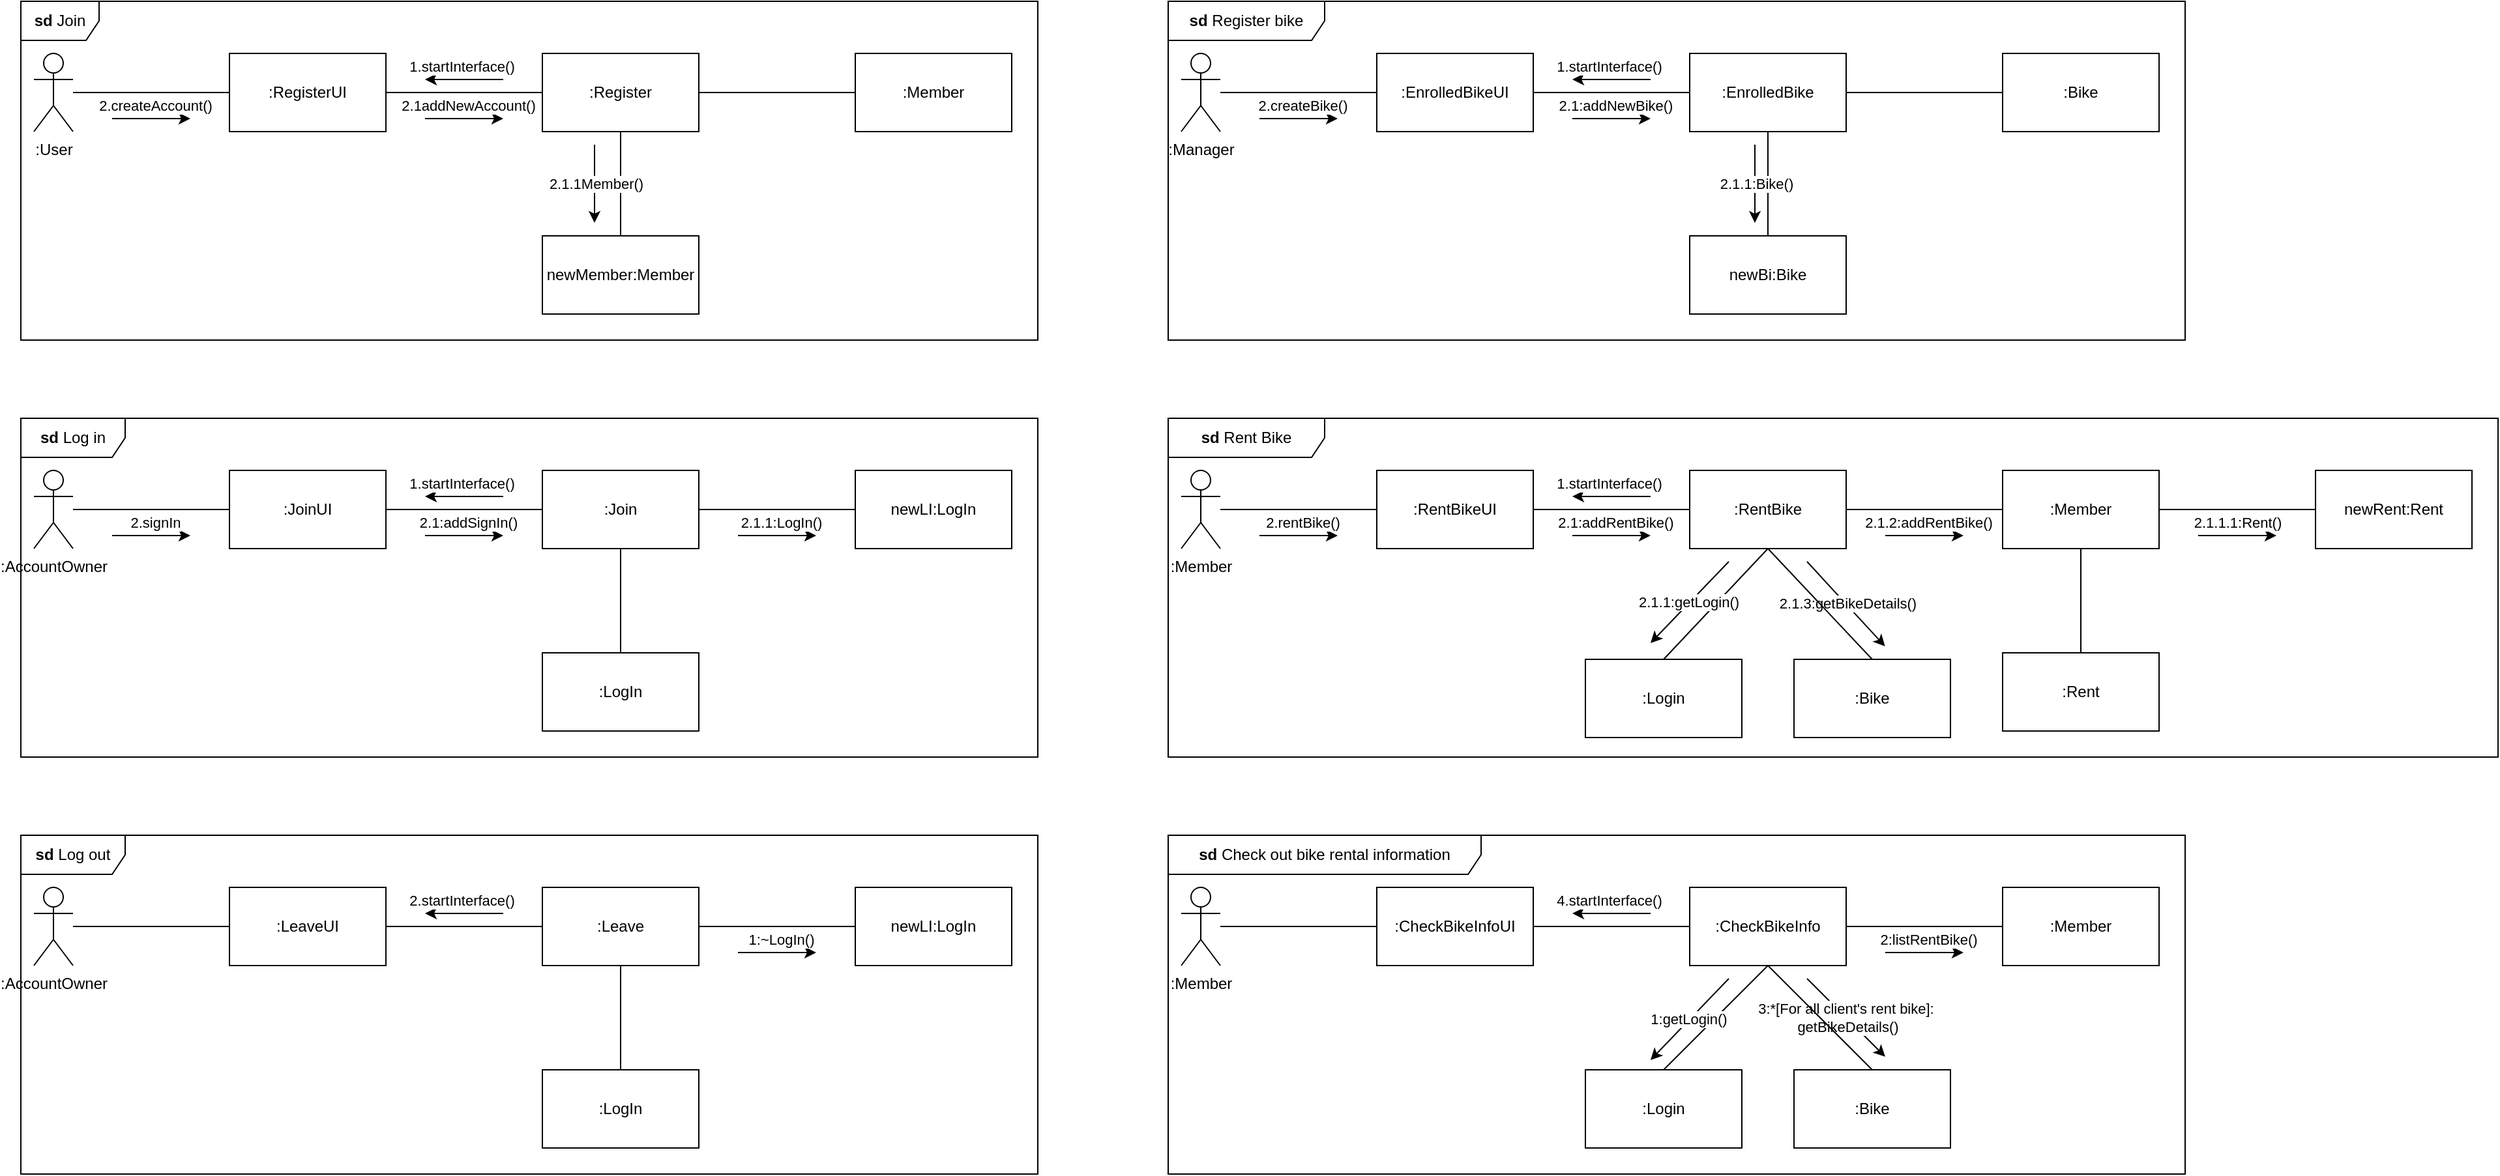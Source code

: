 <mxfile version="27.0.6">
  <diagram name="페이지-1" id="TfwBfcJx_TXcbL4AHAHk">
    <mxGraphModel dx="2316" dy="753" grid="1" gridSize="10" guides="1" tooltips="1" connect="1" arrows="1" fold="1" page="1" pageScale="1" pageWidth="827" pageHeight="1169" math="0" shadow="0">
      <root>
        <mxCell id="0" />
        <mxCell id="1" parent="0" />
        <mxCell id="0ZEHqHd7t8iUZ4EHQ0J9-8" value="" style="edgeStyle=orthogonalEdgeStyle;rounded=0;orthogonalLoop=1;jettySize=auto;html=1;endArrow=none;startFill=0;" parent="1" source="0ZEHqHd7t8iUZ4EHQ0J9-1" target="0ZEHqHd7t8iUZ4EHQ0J9-2" edge="1">
          <mxGeometry relative="1" as="geometry" />
        </mxCell>
        <mxCell id="0ZEHqHd7t8iUZ4EHQ0J9-1" value=":Register&lt;span style=&quot;background-color: transparent; color: light-dark(rgb(0, 0, 0), rgb(255, 255, 255));&quot;&gt;UI&lt;/span&gt;" style="rounded=0;whiteSpace=wrap;html=1;" parent="1" vertex="1">
          <mxGeometry x="-600" y="120" width="120" height="60" as="geometry" />
        </mxCell>
        <mxCell id="0ZEHqHd7t8iUZ4EHQ0J9-11" value="" style="edgeStyle=orthogonalEdgeStyle;rounded=0;orthogonalLoop=1;jettySize=auto;html=1;endArrow=none;startFill=0;" parent="1" source="0ZEHqHd7t8iUZ4EHQ0J9-2" target="0ZEHqHd7t8iUZ4EHQ0J9-10" edge="1">
          <mxGeometry relative="1" as="geometry" />
        </mxCell>
        <mxCell id="0ZEHqHd7t8iUZ4EHQ0J9-13" value="" style="edgeStyle=orthogonalEdgeStyle;rounded=0;orthogonalLoop=1;jettySize=auto;html=1;endArrow=none;startFill=0;" parent="1" source="0ZEHqHd7t8iUZ4EHQ0J9-2" target="0ZEHqHd7t8iUZ4EHQ0J9-12" edge="1">
          <mxGeometry relative="1" as="geometry" />
        </mxCell>
        <mxCell id="0ZEHqHd7t8iUZ4EHQ0J9-2" value=":Register" style="rounded=0;whiteSpace=wrap;html=1;" parent="1" vertex="1">
          <mxGeometry x="-360" y="120" width="120" height="60" as="geometry" />
        </mxCell>
        <mxCell id="0ZEHqHd7t8iUZ4EHQ0J9-3" value=":User" style="shape=umlActor;verticalLabelPosition=bottom;verticalAlign=top;html=1;outlineConnect=0;" parent="1" vertex="1">
          <mxGeometry x="-750" y="120" width="30" height="60" as="geometry" />
        </mxCell>
        <mxCell id="0ZEHqHd7t8iUZ4EHQ0J9-7" value="" style="endArrow=none;html=1;rounded=0;entryX=0;entryY=0.5;entryDx=0;entryDy=0;" parent="1" source="0ZEHqHd7t8iUZ4EHQ0J9-3" target="0ZEHqHd7t8iUZ4EHQ0J9-1" edge="1">
          <mxGeometry width="50" height="50" relative="1" as="geometry">
            <mxPoint x="-690" y="150" as="sourcePoint" />
            <mxPoint x="-640" y="100" as="targetPoint" />
          </mxGeometry>
        </mxCell>
        <mxCell id="0ZEHqHd7t8iUZ4EHQ0J9-10" value=":Member" style="rounded=0;whiteSpace=wrap;html=1;" parent="1" vertex="1">
          <mxGeometry x="-120" y="120" width="120" height="60" as="geometry" />
        </mxCell>
        <mxCell id="0ZEHqHd7t8iUZ4EHQ0J9-12" value="newMember:Member" style="rounded=0;whiteSpace=wrap;html=1;" parent="1" vertex="1">
          <mxGeometry x="-360" y="260" width="120" height="60" as="geometry" />
        </mxCell>
        <mxCell id="0ZEHqHd7t8iUZ4EHQ0J9-14" value="" style="endArrow=classic;html=1;rounded=0;" parent="1" edge="1">
          <mxGeometry width="50" height="50" relative="1" as="geometry">
            <mxPoint x="-390" y="140" as="sourcePoint" />
            <mxPoint x="-450" y="140" as="targetPoint" />
          </mxGeometry>
        </mxCell>
        <mxCell id="0ZEHqHd7t8iUZ4EHQ0J9-15" value="1.startInterface()" style="edgeLabel;html=1;align=center;verticalAlign=middle;resizable=0;points=[];" parent="0ZEHqHd7t8iUZ4EHQ0J9-14" vertex="1" connectable="0">
          <mxGeometry x="0.08" y="-1" relative="1" as="geometry">
            <mxPoint y="-9" as="offset" />
          </mxGeometry>
        </mxCell>
        <mxCell id="0ZEHqHd7t8iUZ4EHQ0J9-16" value="" style="endArrow=classic;html=1;rounded=0;" parent="1" edge="1">
          <mxGeometry width="50" height="50" relative="1" as="geometry">
            <mxPoint x="-690" y="170" as="sourcePoint" />
            <mxPoint x="-630" y="170" as="targetPoint" />
          </mxGeometry>
        </mxCell>
        <mxCell id="0ZEHqHd7t8iUZ4EHQ0J9-17" value="2.createAccount()" style="edgeLabel;html=1;align=center;verticalAlign=middle;resizable=0;points=[];" parent="0ZEHqHd7t8iUZ4EHQ0J9-16" vertex="1" connectable="0">
          <mxGeometry x="0.08" y="-1" relative="1" as="geometry">
            <mxPoint y="-11" as="offset" />
          </mxGeometry>
        </mxCell>
        <mxCell id="0ZEHqHd7t8iUZ4EHQ0J9-18" value="" style="endArrow=classic;html=1;rounded=0;" parent="1" edge="1">
          <mxGeometry width="50" height="50" relative="1" as="geometry">
            <mxPoint x="-450" y="170" as="sourcePoint" />
            <mxPoint x="-390" y="170" as="targetPoint" />
          </mxGeometry>
        </mxCell>
        <mxCell id="0ZEHqHd7t8iUZ4EHQ0J9-19" value="2.1addNewAccount()" style="edgeLabel;html=1;align=center;verticalAlign=middle;resizable=0;points=[];" parent="0ZEHqHd7t8iUZ4EHQ0J9-18" vertex="1" connectable="0">
          <mxGeometry x="0.08" y="-1" relative="1" as="geometry">
            <mxPoint y="-11" as="offset" />
          </mxGeometry>
        </mxCell>
        <mxCell id="0ZEHqHd7t8iUZ4EHQ0J9-20" value="" style="endArrow=classic;html=1;rounded=0;" parent="1" edge="1">
          <mxGeometry width="50" height="50" relative="1" as="geometry">
            <mxPoint x="-320" y="190" as="sourcePoint" />
            <mxPoint x="-320" y="250" as="targetPoint" />
          </mxGeometry>
        </mxCell>
        <mxCell id="0ZEHqHd7t8iUZ4EHQ0J9-21" value="2.1.1Member()" style="edgeLabel;html=1;align=center;verticalAlign=middle;resizable=0;points=[];" parent="0ZEHqHd7t8iUZ4EHQ0J9-20" vertex="1" connectable="0">
          <mxGeometry x="0.007" y="1" relative="1" as="geometry">
            <mxPoint as="offset" />
          </mxGeometry>
        </mxCell>
        <mxCell id="0ZEHqHd7t8iUZ4EHQ0J9-22" value="&lt;b&gt;sd&lt;/b&gt; Join" style="shape=umlFrame;whiteSpace=wrap;html=1;pointerEvents=0;" parent="1" vertex="1">
          <mxGeometry x="-760" y="80" width="780" height="260" as="geometry" />
        </mxCell>
        <mxCell id="0ZEHqHd7t8iUZ4EHQ0J9-41" value="" style="edgeStyle=orthogonalEdgeStyle;rounded=0;orthogonalLoop=1;jettySize=auto;html=1;endArrow=none;startFill=0;" parent="1" source="0ZEHqHd7t8iUZ4EHQ0J9-42" target="0ZEHqHd7t8iUZ4EHQ0J9-45" edge="1">
          <mxGeometry relative="1" as="geometry" />
        </mxCell>
        <mxCell id="0ZEHqHd7t8iUZ4EHQ0J9-42" value=":Join&lt;span style=&quot;background-color: transparent; color: light-dark(rgb(0, 0, 0), rgb(255, 255, 255));&quot;&gt;UI&lt;/span&gt;" style="rounded=0;whiteSpace=wrap;html=1;" parent="1" vertex="1">
          <mxGeometry x="-600" y="440" width="120" height="60" as="geometry" />
        </mxCell>
        <mxCell id="0ZEHqHd7t8iUZ4EHQ0J9-43" value="" style="edgeStyle=orthogonalEdgeStyle;rounded=0;orthogonalLoop=1;jettySize=auto;html=1;endArrow=none;startFill=0;" parent="1" source="0ZEHqHd7t8iUZ4EHQ0J9-45" target="0ZEHqHd7t8iUZ4EHQ0J9-48" edge="1">
          <mxGeometry relative="1" as="geometry" />
        </mxCell>
        <mxCell id="IdGQW3UsyFtx_29xn5cj-1" value="" style="edgeStyle=orthogonalEdgeStyle;rounded=0;orthogonalLoop=1;jettySize=auto;html=1;endArrow=none;startFill=0;" parent="1" source="0ZEHqHd7t8iUZ4EHQ0J9-45" target="0ZEHqHd7t8iUZ4EHQ0J9-61" edge="1">
          <mxGeometry relative="1" as="geometry" />
        </mxCell>
        <mxCell id="0ZEHqHd7t8iUZ4EHQ0J9-45" value=":Join" style="rounded=0;whiteSpace=wrap;html=1;" parent="1" vertex="1">
          <mxGeometry x="-360" y="440" width="120" height="60" as="geometry" />
        </mxCell>
        <mxCell id="0ZEHqHd7t8iUZ4EHQ0J9-46" value=":AccountOwner" style="shape=umlActor;verticalLabelPosition=bottom;verticalAlign=top;html=1;outlineConnect=0;" parent="1" vertex="1">
          <mxGeometry x="-750" y="440" width="30" height="60" as="geometry" />
        </mxCell>
        <mxCell id="0ZEHqHd7t8iUZ4EHQ0J9-47" value="" style="endArrow=none;html=1;rounded=0;entryX=0;entryY=0.5;entryDx=0;entryDy=0;" parent="1" source="0ZEHqHd7t8iUZ4EHQ0J9-46" target="0ZEHqHd7t8iUZ4EHQ0J9-42" edge="1">
          <mxGeometry width="50" height="50" relative="1" as="geometry">
            <mxPoint x="-690" y="470" as="sourcePoint" />
            <mxPoint x="-640" y="420" as="targetPoint" />
          </mxGeometry>
        </mxCell>
        <mxCell id="0ZEHqHd7t8iUZ4EHQ0J9-48" value="newLI:LogIn" style="rounded=0;whiteSpace=wrap;html=1;" parent="1" vertex="1">
          <mxGeometry x="-120" y="440" width="120" height="60" as="geometry" />
        </mxCell>
        <mxCell id="0ZEHqHd7t8iUZ4EHQ0J9-50" value="" style="endArrow=classic;html=1;rounded=0;" parent="1" edge="1">
          <mxGeometry width="50" height="50" relative="1" as="geometry">
            <mxPoint x="-390" y="460" as="sourcePoint" />
            <mxPoint x="-450" y="460" as="targetPoint" />
          </mxGeometry>
        </mxCell>
        <mxCell id="0ZEHqHd7t8iUZ4EHQ0J9-51" value="1.startInterface()" style="edgeLabel;html=1;align=center;verticalAlign=middle;resizable=0;points=[];" parent="0ZEHqHd7t8iUZ4EHQ0J9-50" vertex="1" connectable="0">
          <mxGeometry x="0.08" y="-1" relative="1" as="geometry">
            <mxPoint y="-9" as="offset" />
          </mxGeometry>
        </mxCell>
        <mxCell id="0ZEHqHd7t8iUZ4EHQ0J9-52" value="" style="endArrow=classic;html=1;rounded=0;" parent="1" edge="1">
          <mxGeometry width="50" height="50" relative="1" as="geometry">
            <mxPoint x="-690" y="490" as="sourcePoint" />
            <mxPoint x="-630" y="490" as="targetPoint" />
          </mxGeometry>
        </mxCell>
        <mxCell id="0ZEHqHd7t8iUZ4EHQ0J9-53" value="2.signIn" style="edgeLabel;html=1;align=center;verticalAlign=middle;resizable=0;points=[];" parent="0ZEHqHd7t8iUZ4EHQ0J9-52" vertex="1" connectable="0">
          <mxGeometry x="0.08" y="-1" relative="1" as="geometry">
            <mxPoint y="-11" as="offset" />
          </mxGeometry>
        </mxCell>
        <mxCell id="0ZEHqHd7t8iUZ4EHQ0J9-54" value="" style="endArrow=classic;html=1;rounded=0;" parent="1" edge="1">
          <mxGeometry width="50" height="50" relative="1" as="geometry">
            <mxPoint x="-450" y="490" as="sourcePoint" />
            <mxPoint x="-390" y="490" as="targetPoint" />
          </mxGeometry>
        </mxCell>
        <mxCell id="0ZEHqHd7t8iUZ4EHQ0J9-55" value="2.1:addSignIn()" style="edgeLabel;html=1;align=center;verticalAlign=middle;resizable=0;points=[];" parent="0ZEHqHd7t8iUZ4EHQ0J9-54" vertex="1" connectable="0">
          <mxGeometry x="0.08" y="-1" relative="1" as="geometry">
            <mxPoint y="-11" as="offset" />
          </mxGeometry>
        </mxCell>
        <mxCell id="0ZEHqHd7t8iUZ4EHQ0J9-58" value="&lt;b&gt;sd&lt;/b&gt;&amp;nbsp;Log in" style="shape=umlFrame;whiteSpace=wrap;html=1;pointerEvents=0;width=80;height=30;" parent="1" vertex="1">
          <mxGeometry x="-760" y="400" width="780" height="260" as="geometry" />
        </mxCell>
        <mxCell id="0ZEHqHd7t8iUZ4EHQ0J9-61" value=":LogIn" style="rounded=0;whiteSpace=wrap;html=1;" parent="1" vertex="1">
          <mxGeometry x="-360" y="580" width="120" height="60" as="geometry" />
        </mxCell>
        <mxCell id="0ZEHqHd7t8iUZ4EHQ0J9-68" value="" style="endArrow=classic;html=1;rounded=0;" parent="1" edge="1">
          <mxGeometry width="50" height="50" relative="1" as="geometry">
            <mxPoint x="-210" y="490" as="sourcePoint" />
            <mxPoint x="-150" y="490" as="targetPoint" />
          </mxGeometry>
        </mxCell>
        <mxCell id="0ZEHqHd7t8iUZ4EHQ0J9-69" value="2.1.1:LogIn()" style="edgeLabel;html=1;align=center;verticalAlign=middle;resizable=0;points=[];" parent="0ZEHqHd7t8iUZ4EHQ0J9-68" vertex="1" connectable="0">
          <mxGeometry x="0.08" y="-1" relative="1" as="geometry">
            <mxPoint y="-11" as="offset" />
          </mxGeometry>
        </mxCell>
        <mxCell id="0ZEHqHd7t8iUZ4EHQ0J9-70" value="" style="edgeStyle=orthogonalEdgeStyle;rounded=0;orthogonalLoop=1;jettySize=auto;html=1;endArrow=none;startFill=0;" parent="1" source="0ZEHqHd7t8iUZ4EHQ0J9-71" target="0ZEHqHd7t8iUZ4EHQ0J9-73" edge="1">
          <mxGeometry relative="1" as="geometry" />
        </mxCell>
        <mxCell id="0ZEHqHd7t8iUZ4EHQ0J9-71" value=":LeaveUI" style="rounded=0;whiteSpace=wrap;html=1;" parent="1" vertex="1">
          <mxGeometry x="-600" y="760" width="120" height="60" as="geometry" />
        </mxCell>
        <mxCell id="0ZEHqHd7t8iUZ4EHQ0J9-72" value="" style="edgeStyle=orthogonalEdgeStyle;rounded=0;orthogonalLoop=1;jettySize=auto;html=1;endArrow=none;startFill=0;" parent="1" source="0ZEHqHd7t8iUZ4EHQ0J9-73" target="0ZEHqHd7t8iUZ4EHQ0J9-77" edge="1">
          <mxGeometry relative="1" as="geometry" />
        </mxCell>
        <mxCell id="IdGQW3UsyFtx_29xn5cj-2" value="" style="edgeStyle=orthogonalEdgeStyle;rounded=0;orthogonalLoop=1;jettySize=auto;html=1;endArrow=none;startFill=0;" parent="1" source="0ZEHqHd7t8iUZ4EHQ0J9-73" target="0ZEHqHd7t8iUZ4EHQ0J9-86" edge="1">
          <mxGeometry relative="1" as="geometry" />
        </mxCell>
        <mxCell id="0ZEHqHd7t8iUZ4EHQ0J9-73" value=":Leave" style="rounded=0;whiteSpace=wrap;html=1;" parent="1" vertex="1">
          <mxGeometry x="-360" y="760" width="120" height="60" as="geometry" />
        </mxCell>
        <mxCell id="0ZEHqHd7t8iUZ4EHQ0J9-74" value=":AccountOwner" style="shape=umlActor;verticalLabelPosition=bottom;verticalAlign=top;html=1;outlineConnect=0;" parent="1" vertex="1">
          <mxGeometry x="-750" y="760" width="30" height="60" as="geometry" />
        </mxCell>
        <mxCell id="0ZEHqHd7t8iUZ4EHQ0J9-75" value="" style="endArrow=none;html=1;rounded=0;entryX=0;entryY=0.5;entryDx=0;entryDy=0;" parent="1" source="0ZEHqHd7t8iUZ4EHQ0J9-74" target="0ZEHqHd7t8iUZ4EHQ0J9-71" edge="1">
          <mxGeometry width="50" height="50" relative="1" as="geometry">
            <mxPoint x="-690" y="790" as="sourcePoint" />
            <mxPoint x="-640" y="740" as="targetPoint" />
          </mxGeometry>
        </mxCell>
        <mxCell id="0ZEHqHd7t8iUZ4EHQ0J9-77" value="newLI:LogIn" style="rounded=0;whiteSpace=wrap;html=1;" parent="1" vertex="1">
          <mxGeometry x="-120" y="760" width="120" height="60" as="geometry" />
        </mxCell>
        <mxCell id="0ZEHqHd7t8iUZ4EHQ0J9-79" value="" style="endArrow=classic;html=1;rounded=0;" parent="1" edge="1">
          <mxGeometry width="50" height="50" relative="1" as="geometry">
            <mxPoint x="-390" y="780" as="sourcePoint" />
            <mxPoint x="-450" y="780" as="targetPoint" />
          </mxGeometry>
        </mxCell>
        <mxCell id="0ZEHqHd7t8iUZ4EHQ0J9-80" value="2.startInterface()" style="edgeLabel;html=1;align=center;verticalAlign=middle;resizable=0;points=[];" parent="0ZEHqHd7t8iUZ4EHQ0J9-79" vertex="1" connectable="0">
          <mxGeometry x="0.08" y="-1" relative="1" as="geometry">
            <mxPoint y="-9" as="offset" />
          </mxGeometry>
        </mxCell>
        <mxCell id="0ZEHqHd7t8iUZ4EHQ0J9-85" value="&lt;b&gt;sd&lt;/b&gt;&amp;nbsp;Log out" style="shape=umlFrame;whiteSpace=wrap;html=1;pointerEvents=0;width=80;height=30;" parent="1" vertex="1">
          <mxGeometry x="-760" y="720" width="780" height="260" as="geometry" />
        </mxCell>
        <mxCell id="0ZEHqHd7t8iUZ4EHQ0J9-86" value=":LogIn" style="rounded=0;whiteSpace=wrap;html=1;" parent="1" vertex="1">
          <mxGeometry x="-360" y="900" width="120" height="60" as="geometry" />
        </mxCell>
        <mxCell id="0ZEHqHd7t8iUZ4EHQ0J9-90" value="" style="endArrow=classic;html=1;rounded=0;" parent="1" edge="1">
          <mxGeometry width="50" height="50" relative="1" as="geometry">
            <mxPoint x="-210" y="810" as="sourcePoint" />
            <mxPoint x="-150" y="810" as="targetPoint" />
          </mxGeometry>
        </mxCell>
        <mxCell id="0ZEHqHd7t8iUZ4EHQ0J9-91" value="1:~LogIn()" style="edgeLabel;html=1;align=center;verticalAlign=middle;resizable=0;points=[];" parent="0ZEHqHd7t8iUZ4EHQ0J9-90" vertex="1" connectable="0">
          <mxGeometry x="0.08" y="-1" relative="1" as="geometry">
            <mxPoint y="-11" as="offset" />
          </mxGeometry>
        </mxCell>
        <mxCell id="0ZEHqHd7t8iUZ4EHQ0J9-92" value="" style="edgeStyle=orthogonalEdgeStyle;rounded=0;orthogonalLoop=1;jettySize=auto;html=1;endArrow=none;startFill=0;" parent="1" source="0ZEHqHd7t8iUZ4EHQ0J9-93" target="0ZEHqHd7t8iUZ4EHQ0J9-95" edge="1">
          <mxGeometry relative="1" as="geometry" />
        </mxCell>
        <mxCell id="0ZEHqHd7t8iUZ4EHQ0J9-93" value=":EnrolledBikeUI" style="rounded=0;whiteSpace=wrap;html=1;" parent="1" vertex="1">
          <mxGeometry x="280" y="120" width="120" height="60" as="geometry" />
        </mxCell>
        <mxCell id="0ZEHqHd7t8iUZ4EHQ0J9-94" value="" style="edgeStyle=orthogonalEdgeStyle;rounded=0;orthogonalLoop=1;jettySize=auto;html=1;endArrow=none;startFill=0;" parent="1" source="0ZEHqHd7t8iUZ4EHQ0J9-95" target="0ZEHqHd7t8iUZ4EHQ0J9-99" edge="1">
          <mxGeometry relative="1" as="geometry" />
        </mxCell>
        <mxCell id="0ZEHqHd7t8iUZ4EHQ0J9-114" value="" style="edgeStyle=orthogonalEdgeStyle;rounded=0;orthogonalLoop=1;jettySize=auto;html=1;endArrow=none;startFill=0;" parent="1" source="0ZEHqHd7t8iUZ4EHQ0J9-95" target="0ZEHqHd7t8iUZ4EHQ0J9-100" edge="1">
          <mxGeometry relative="1" as="geometry" />
        </mxCell>
        <mxCell id="0ZEHqHd7t8iUZ4EHQ0J9-95" value=":EnrolledBike" style="rounded=0;whiteSpace=wrap;html=1;" parent="1" vertex="1">
          <mxGeometry x="520" y="120" width="120" height="60" as="geometry" />
        </mxCell>
        <mxCell id="0ZEHqHd7t8iUZ4EHQ0J9-96" value=":Manager" style="shape=umlActor;verticalLabelPosition=bottom;verticalAlign=top;html=1;outlineConnect=0;" parent="1" vertex="1">
          <mxGeometry x="130" y="120" width="30" height="60" as="geometry" />
        </mxCell>
        <mxCell id="0ZEHqHd7t8iUZ4EHQ0J9-97" value="" style="endArrow=none;html=1;rounded=0;entryX=0;entryY=0.5;entryDx=0;entryDy=0;" parent="1" source="0ZEHqHd7t8iUZ4EHQ0J9-96" target="0ZEHqHd7t8iUZ4EHQ0J9-93" edge="1">
          <mxGeometry width="50" height="50" relative="1" as="geometry">
            <mxPoint x="190" y="150" as="sourcePoint" />
            <mxPoint x="240" y="100" as="targetPoint" />
          </mxGeometry>
        </mxCell>
        <mxCell id="0ZEHqHd7t8iUZ4EHQ0J9-99" value=":Bike" style="rounded=0;whiteSpace=wrap;html=1;" parent="1" vertex="1">
          <mxGeometry x="760" y="120" width="120" height="60" as="geometry" />
        </mxCell>
        <mxCell id="0ZEHqHd7t8iUZ4EHQ0J9-100" value="newBi:Bike" style="rounded=0;whiteSpace=wrap;html=1;" parent="1" vertex="1">
          <mxGeometry x="520" y="260" width="120" height="60" as="geometry" />
        </mxCell>
        <mxCell id="0ZEHqHd7t8iUZ4EHQ0J9-101" value="" style="endArrow=classic;html=1;rounded=0;" parent="1" edge="1">
          <mxGeometry width="50" height="50" relative="1" as="geometry">
            <mxPoint x="490" y="140" as="sourcePoint" />
            <mxPoint x="430" y="140" as="targetPoint" />
          </mxGeometry>
        </mxCell>
        <mxCell id="0ZEHqHd7t8iUZ4EHQ0J9-102" value="1.startInterface()" style="edgeLabel;html=1;align=center;verticalAlign=middle;resizable=0;points=[];" parent="0ZEHqHd7t8iUZ4EHQ0J9-101" vertex="1" connectable="0">
          <mxGeometry x="0.08" y="-1" relative="1" as="geometry">
            <mxPoint y="-9" as="offset" />
          </mxGeometry>
        </mxCell>
        <mxCell id="0ZEHqHd7t8iUZ4EHQ0J9-103" value="" style="endArrow=classic;html=1;rounded=0;" parent="1" edge="1">
          <mxGeometry width="50" height="50" relative="1" as="geometry">
            <mxPoint x="190" y="170" as="sourcePoint" />
            <mxPoint x="250" y="170" as="targetPoint" />
          </mxGeometry>
        </mxCell>
        <mxCell id="0ZEHqHd7t8iUZ4EHQ0J9-104" value="2.createBike()" style="edgeLabel;html=1;align=center;verticalAlign=middle;resizable=0;points=[];" parent="0ZEHqHd7t8iUZ4EHQ0J9-103" vertex="1" connectable="0">
          <mxGeometry x="0.08" y="-1" relative="1" as="geometry">
            <mxPoint y="-11" as="offset" />
          </mxGeometry>
        </mxCell>
        <mxCell id="0ZEHqHd7t8iUZ4EHQ0J9-105" value="" style="endArrow=classic;html=1;rounded=0;" parent="1" edge="1">
          <mxGeometry width="50" height="50" relative="1" as="geometry">
            <mxPoint x="430" y="170" as="sourcePoint" />
            <mxPoint x="490" y="170" as="targetPoint" />
          </mxGeometry>
        </mxCell>
        <mxCell id="0ZEHqHd7t8iUZ4EHQ0J9-106" value="2.1:addNewBike()" style="edgeLabel;html=1;align=center;verticalAlign=middle;resizable=0;points=[];" parent="0ZEHqHd7t8iUZ4EHQ0J9-105" vertex="1" connectable="0">
          <mxGeometry x="0.08" y="-1" relative="1" as="geometry">
            <mxPoint y="-11" as="offset" />
          </mxGeometry>
        </mxCell>
        <mxCell id="0ZEHqHd7t8iUZ4EHQ0J9-107" value="&lt;b&gt;sd&lt;/b&gt;&amp;nbsp;Register bike" style="shape=umlFrame;whiteSpace=wrap;html=1;pointerEvents=0;width=120;height=30;" parent="1" vertex="1">
          <mxGeometry x="120" y="80" width="780" height="260" as="geometry" />
        </mxCell>
        <mxCell id="0ZEHqHd7t8iUZ4EHQ0J9-116" value="" style="endArrow=classic;html=1;rounded=0;" parent="1" edge="1">
          <mxGeometry width="50" height="50" relative="1" as="geometry">
            <mxPoint x="570" y="190" as="sourcePoint" />
            <mxPoint x="570" y="250" as="targetPoint" />
          </mxGeometry>
        </mxCell>
        <mxCell id="0ZEHqHd7t8iUZ4EHQ0J9-117" value="2.1.1:Bike()" style="edgeLabel;html=1;align=center;verticalAlign=middle;resizable=0;points=[];" parent="0ZEHqHd7t8iUZ4EHQ0J9-116" vertex="1" connectable="0">
          <mxGeometry x="0.007" y="1" relative="1" as="geometry">
            <mxPoint as="offset" />
          </mxGeometry>
        </mxCell>
        <mxCell id="0ZEHqHd7t8iUZ4EHQ0J9-118" value="" style="edgeStyle=orthogonalEdgeStyle;rounded=0;orthogonalLoop=1;jettySize=auto;html=1;endArrow=none;startFill=0;" parent="1" source="0ZEHqHd7t8iUZ4EHQ0J9-119" target="0ZEHqHd7t8iUZ4EHQ0J9-122" edge="1">
          <mxGeometry relative="1" as="geometry" />
        </mxCell>
        <mxCell id="0ZEHqHd7t8iUZ4EHQ0J9-119" value=":RentBikeUI" style="rounded=0;whiteSpace=wrap;html=1;" parent="1" vertex="1">
          <mxGeometry x="280" y="440" width="120" height="60" as="geometry" />
        </mxCell>
        <mxCell id="0ZEHqHd7t8iUZ4EHQ0J9-120" value="" style="edgeStyle=orthogonalEdgeStyle;rounded=0;orthogonalLoop=1;jettySize=auto;html=1;endArrow=none;startFill=0;" parent="1" source="0ZEHqHd7t8iUZ4EHQ0J9-122" target="0ZEHqHd7t8iUZ4EHQ0J9-125" edge="1">
          <mxGeometry relative="1" as="geometry" />
        </mxCell>
        <mxCell id="0ZEHqHd7t8iUZ4EHQ0J9-122" value=":RentBike" style="rounded=0;whiteSpace=wrap;html=1;" parent="1" vertex="1">
          <mxGeometry x="520" y="440" width="120" height="60" as="geometry" />
        </mxCell>
        <mxCell id="0ZEHqHd7t8iUZ4EHQ0J9-123" value=":Member" style="shape=umlActor;verticalLabelPosition=bottom;verticalAlign=top;html=1;outlineConnect=0;" parent="1" vertex="1">
          <mxGeometry x="130" y="440" width="30" height="60" as="geometry" />
        </mxCell>
        <mxCell id="0ZEHqHd7t8iUZ4EHQ0J9-124" value="" style="endArrow=none;html=1;rounded=0;entryX=0;entryY=0.5;entryDx=0;entryDy=0;" parent="1" source="0ZEHqHd7t8iUZ4EHQ0J9-123" target="0ZEHqHd7t8iUZ4EHQ0J9-119" edge="1">
          <mxGeometry width="50" height="50" relative="1" as="geometry">
            <mxPoint x="190" y="470" as="sourcePoint" />
            <mxPoint x="240" y="420" as="targetPoint" />
          </mxGeometry>
        </mxCell>
        <mxCell id="0ZEHqHd7t8iUZ4EHQ0J9-136" value="" style="edgeStyle=orthogonalEdgeStyle;rounded=0;orthogonalLoop=1;jettySize=auto;html=1;endArrow=none;startFill=0;" parent="1" source="0ZEHqHd7t8iUZ4EHQ0J9-125" target="0ZEHqHd7t8iUZ4EHQ0J9-126" edge="1">
          <mxGeometry relative="1" as="geometry" />
        </mxCell>
        <mxCell id="0ZEHqHd7t8iUZ4EHQ0J9-138" value="" style="edgeStyle=orthogonalEdgeStyle;rounded=0;orthogonalLoop=1;jettySize=auto;html=1;endArrow=none;startFill=0;" parent="1" source="0ZEHqHd7t8iUZ4EHQ0J9-125" target="0ZEHqHd7t8iUZ4EHQ0J9-137" edge="1">
          <mxGeometry relative="1" as="geometry" />
        </mxCell>
        <mxCell id="0ZEHqHd7t8iUZ4EHQ0J9-125" value=":Member" style="rounded=0;whiteSpace=wrap;html=1;" parent="1" vertex="1">
          <mxGeometry x="760" y="440" width="120" height="60" as="geometry" />
        </mxCell>
        <mxCell id="0ZEHqHd7t8iUZ4EHQ0J9-126" value=":Rent" style="rounded=0;whiteSpace=wrap;html=1;" parent="1" vertex="1">
          <mxGeometry x="760" y="580" width="120" height="60" as="geometry" />
        </mxCell>
        <mxCell id="0ZEHqHd7t8iUZ4EHQ0J9-127" value="" style="endArrow=classic;html=1;rounded=0;" parent="1" edge="1">
          <mxGeometry width="50" height="50" relative="1" as="geometry">
            <mxPoint x="490" y="460" as="sourcePoint" />
            <mxPoint x="430" y="460" as="targetPoint" />
          </mxGeometry>
        </mxCell>
        <mxCell id="0ZEHqHd7t8iUZ4EHQ0J9-128" value="1.startInterface()" style="edgeLabel;html=1;align=center;verticalAlign=middle;resizable=0;points=[];" parent="0ZEHqHd7t8iUZ4EHQ0J9-127" vertex="1" connectable="0">
          <mxGeometry x="0.08" y="-1" relative="1" as="geometry">
            <mxPoint y="-9" as="offset" />
          </mxGeometry>
        </mxCell>
        <mxCell id="0ZEHqHd7t8iUZ4EHQ0J9-129" value="" style="endArrow=classic;html=1;rounded=0;" parent="1" edge="1">
          <mxGeometry width="50" height="50" relative="1" as="geometry">
            <mxPoint x="190" y="490" as="sourcePoint" />
            <mxPoint x="250" y="490" as="targetPoint" />
          </mxGeometry>
        </mxCell>
        <mxCell id="0ZEHqHd7t8iUZ4EHQ0J9-130" value="2.rentBike()" style="edgeLabel;html=1;align=center;verticalAlign=middle;resizable=0;points=[];" parent="0ZEHqHd7t8iUZ4EHQ0J9-129" vertex="1" connectable="0">
          <mxGeometry x="0.08" y="-1" relative="1" as="geometry">
            <mxPoint y="-11" as="offset" />
          </mxGeometry>
        </mxCell>
        <mxCell id="0ZEHqHd7t8iUZ4EHQ0J9-131" value="" style="endArrow=classic;html=1;rounded=0;" parent="1" edge="1">
          <mxGeometry width="50" height="50" relative="1" as="geometry">
            <mxPoint x="430" y="490" as="sourcePoint" />
            <mxPoint x="490" y="490" as="targetPoint" />
          </mxGeometry>
        </mxCell>
        <mxCell id="0ZEHqHd7t8iUZ4EHQ0J9-132" value="2.1:addRentBike()" style="edgeLabel;html=1;align=center;verticalAlign=middle;resizable=0;points=[];" parent="0ZEHqHd7t8iUZ4EHQ0J9-131" vertex="1" connectable="0">
          <mxGeometry x="0.08" y="-1" relative="1" as="geometry">
            <mxPoint y="-11" as="offset" />
          </mxGeometry>
        </mxCell>
        <mxCell id="0ZEHqHd7t8iUZ4EHQ0J9-133" value="&lt;b&gt;sd&lt;/b&gt;&amp;nbsp;Rent Bike" style="shape=umlFrame;whiteSpace=wrap;html=1;pointerEvents=0;width=120;height=30;" parent="1" vertex="1">
          <mxGeometry x="120" y="400" width="1020" height="260" as="geometry" />
        </mxCell>
        <mxCell id="0ZEHqHd7t8iUZ4EHQ0J9-134" value="" style="endArrow=classic;html=1;rounded=0;" parent="1" edge="1">
          <mxGeometry width="50" height="50" relative="1" as="geometry">
            <mxPoint x="910" y="490" as="sourcePoint" />
            <mxPoint x="970" y="490" as="targetPoint" />
          </mxGeometry>
        </mxCell>
        <mxCell id="0ZEHqHd7t8iUZ4EHQ0J9-135" value="2.1.1.1:Rent()" style="edgeLabel;html=1;align=center;verticalAlign=middle;resizable=0;points=[];" parent="0ZEHqHd7t8iUZ4EHQ0J9-134" vertex="1" connectable="0">
          <mxGeometry x="0.007" y="1" relative="1" as="geometry">
            <mxPoint y="-9" as="offset" />
          </mxGeometry>
        </mxCell>
        <mxCell id="0ZEHqHd7t8iUZ4EHQ0J9-137" value="newRent:Rent" style="rounded=0;whiteSpace=wrap;html=1;" parent="1" vertex="1">
          <mxGeometry x="1000" y="440" width="120" height="60" as="geometry" />
        </mxCell>
        <mxCell id="0ZEHqHd7t8iUZ4EHQ0J9-139" value="" style="endArrow=classic;html=1;rounded=0;" parent="1" edge="1">
          <mxGeometry width="50" height="50" relative="1" as="geometry">
            <mxPoint x="670" y="490" as="sourcePoint" />
            <mxPoint x="730" y="490" as="targetPoint" />
          </mxGeometry>
        </mxCell>
        <mxCell id="0ZEHqHd7t8iUZ4EHQ0J9-140" value="2.1.2:addRentBike()" style="edgeLabel;html=1;align=center;verticalAlign=middle;resizable=0;points=[];" parent="0ZEHqHd7t8iUZ4EHQ0J9-139" vertex="1" connectable="0">
          <mxGeometry x="0.08" y="-1" relative="1" as="geometry">
            <mxPoint y="-11" as="offset" />
          </mxGeometry>
        </mxCell>
        <mxCell id="0ZEHqHd7t8iUZ4EHQ0J9-141" value="" style="edgeStyle=orthogonalEdgeStyle;rounded=0;orthogonalLoop=1;jettySize=auto;html=1;endArrow=none;startFill=0;" parent="1" source="0ZEHqHd7t8iUZ4EHQ0J9-142" target="0ZEHqHd7t8iUZ4EHQ0J9-144" edge="1">
          <mxGeometry relative="1" as="geometry" />
        </mxCell>
        <mxCell id="0ZEHqHd7t8iUZ4EHQ0J9-142" value=":CheckBikeInfoUI" style="rounded=0;whiteSpace=wrap;html=1;" parent="1" vertex="1">
          <mxGeometry x="280" y="760" width="120" height="60" as="geometry" />
        </mxCell>
        <mxCell id="0ZEHqHd7t8iUZ4EHQ0J9-143" value="" style="edgeStyle=orthogonalEdgeStyle;rounded=0;orthogonalLoop=1;jettySize=auto;html=1;endArrow=none;startFill=0;" parent="1" source="0ZEHqHd7t8iUZ4EHQ0J9-144" target="0ZEHqHd7t8iUZ4EHQ0J9-149" edge="1">
          <mxGeometry relative="1" as="geometry" />
        </mxCell>
        <mxCell id="0ZEHqHd7t8iUZ4EHQ0J9-144" value=":CheckBikeInfo" style="rounded=0;whiteSpace=wrap;html=1;" parent="1" vertex="1">
          <mxGeometry x="520" y="760" width="120" height="60" as="geometry" />
        </mxCell>
        <mxCell id="0ZEHqHd7t8iUZ4EHQ0J9-145" value=":Member" style="shape=umlActor;verticalLabelPosition=bottom;verticalAlign=top;html=1;outlineConnect=0;" parent="1" vertex="1">
          <mxGeometry x="130" y="760" width="30" height="60" as="geometry" />
        </mxCell>
        <mxCell id="0ZEHqHd7t8iUZ4EHQ0J9-146" value="" style="endArrow=none;html=1;rounded=0;entryX=0;entryY=0.5;entryDx=0;entryDy=0;" parent="1" source="0ZEHqHd7t8iUZ4EHQ0J9-145" target="0ZEHqHd7t8iUZ4EHQ0J9-142" edge="1">
          <mxGeometry width="50" height="50" relative="1" as="geometry">
            <mxPoint x="190" y="790" as="sourcePoint" />
            <mxPoint x="240" y="740" as="targetPoint" />
          </mxGeometry>
        </mxCell>
        <mxCell id="0ZEHqHd7t8iUZ4EHQ0J9-149" value=":Member" style="rounded=0;whiteSpace=wrap;html=1;" parent="1" vertex="1">
          <mxGeometry x="760" y="760" width="120" height="60" as="geometry" />
        </mxCell>
        <mxCell id="0ZEHqHd7t8iUZ4EHQ0J9-150" value=":Bike" style="rounded=0;whiteSpace=wrap;html=1;" parent="1" vertex="1">
          <mxGeometry x="600" y="900" width="120" height="60" as="geometry" />
        </mxCell>
        <mxCell id="0ZEHqHd7t8iUZ4EHQ0J9-151" value="" style="endArrow=classic;html=1;rounded=0;" parent="1" edge="1">
          <mxGeometry width="50" height="50" relative="1" as="geometry">
            <mxPoint x="490" y="780" as="sourcePoint" />
            <mxPoint x="430" y="780" as="targetPoint" />
          </mxGeometry>
        </mxCell>
        <mxCell id="0ZEHqHd7t8iUZ4EHQ0J9-152" value="4.startInterface()" style="edgeLabel;html=1;align=center;verticalAlign=middle;resizable=0;points=[];" parent="0ZEHqHd7t8iUZ4EHQ0J9-151" vertex="1" connectable="0">
          <mxGeometry x="0.08" y="-1" relative="1" as="geometry">
            <mxPoint y="-9" as="offset" />
          </mxGeometry>
        </mxCell>
        <mxCell id="0ZEHqHd7t8iUZ4EHQ0J9-157" value="&lt;b&gt;sd&lt;/b&gt;&amp;nbsp;Check out bike rental information" style="shape=umlFrame;whiteSpace=wrap;html=1;pointerEvents=0;width=240;height=30;" parent="1" vertex="1">
          <mxGeometry x="120" y="720" width="780" height="260" as="geometry" />
        </mxCell>
        <mxCell id="0ZEHqHd7t8iUZ4EHQ0J9-158" value="" style="endArrow=classic;html=1;rounded=0;entryX=0.5;entryY=0;entryDx=0;entryDy=0;" parent="1" edge="1">
          <mxGeometry width="50" height="50" relative="1" as="geometry">
            <mxPoint x="610" y="830" as="sourcePoint" />
            <mxPoint x="670" y="890" as="targetPoint" />
          </mxGeometry>
        </mxCell>
        <mxCell id="0ZEHqHd7t8iUZ4EHQ0J9-159" value="3:*[For all client&#39;s rent bike]:&amp;nbsp;&lt;div&gt;getBikeDetails()&lt;/div&gt;" style="edgeLabel;html=1;align=center;verticalAlign=middle;resizable=0;points=[];" parent="0ZEHqHd7t8iUZ4EHQ0J9-158" vertex="1" connectable="0">
          <mxGeometry x="0.007" y="1" relative="1" as="geometry">
            <mxPoint as="offset" />
          </mxGeometry>
        </mxCell>
        <mxCell id="0ZEHqHd7t8iUZ4EHQ0J9-161" value="" style="endArrow=classic;html=1;rounded=0;" parent="1" edge="1">
          <mxGeometry width="50" height="50" relative="1" as="geometry">
            <mxPoint x="670" y="810" as="sourcePoint" />
            <mxPoint x="730" y="810" as="targetPoint" />
          </mxGeometry>
        </mxCell>
        <mxCell id="0ZEHqHd7t8iUZ4EHQ0J9-162" value="2:listRentBike()" style="edgeLabel;html=1;align=center;verticalAlign=middle;resizable=0;points=[];" parent="0ZEHqHd7t8iUZ4EHQ0J9-161" vertex="1" connectable="0">
          <mxGeometry x="0.08" y="-1" relative="1" as="geometry">
            <mxPoint y="-11" as="offset" />
          </mxGeometry>
        </mxCell>
        <mxCell id="lkCe4IDrxySDpFvIRtou-1" value=":Login" style="rounded=0;whiteSpace=wrap;html=1;" vertex="1" parent="1">
          <mxGeometry x="440" y="585" width="120" height="60" as="geometry" />
        </mxCell>
        <mxCell id="lkCe4IDrxySDpFvIRtou-3" value="" style="endArrow=classic;html=1;rounded=0;exitX=0.5;exitY=1;exitDx=0;exitDy=0;" edge="1" parent="1">
          <mxGeometry width="50" height="50" relative="1" as="geometry">
            <mxPoint x="610" y="510" as="sourcePoint" />
            <mxPoint x="669.83" y="575" as="targetPoint" />
          </mxGeometry>
        </mxCell>
        <mxCell id="lkCe4IDrxySDpFvIRtou-4" value="2.1.3:getBikeDetails()" style="edgeLabel;html=1;align=center;verticalAlign=middle;resizable=0;points=[];" vertex="1" connectable="0" parent="lkCe4IDrxySDpFvIRtou-3">
          <mxGeometry x="0.007" y="1" relative="1" as="geometry">
            <mxPoint as="offset" />
          </mxGeometry>
        </mxCell>
        <mxCell id="lkCe4IDrxySDpFvIRtou-5" value=":Bike" style="rounded=0;whiteSpace=wrap;html=1;" vertex="1" parent="1">
          <mxGeometry x="600" y="585" width="120" height="60" as="geometry" />
        </mxCell>
        <mxCell id="lkCe4IDrxySDpFvIRtou-6" value="" style="endArrow=none;html=1;rounded=0;exitX=0.5;exitY=0;exitDx=0;exitDy=0;" edge="1" parent="1" source="lkCe4IDrxySDpFvIRtou-1">
          <mxGeometry width="50" height="50" relative="1" as="geometry">
            <mxPoint x="530" y="550" as="sourcePoint" />
            <mxPoint x="580" y="500" as="targetPoint" />
          </mxGeometry>
        </mxCell>
        <mxCell id="lkCe4IDrxySDpFvIRtou-7" value="" style="endArrow=none;html=1;rounded=0;entryX=0.5;entryY=0;entryDx=0;entryDy=0;" edge="1" parent="1" target="lkCe4IDrxySDpFvIRtou-5">
          <mxGeometry width="50" height="50" relative="1" as="geometry">
            <mxPoint x="580" y="500" as="sourcePoint" />
            <mxPoint x="630" y="450" as="targetPoint" />
          </mxGeometry>
        </mxCell>
        <mxCell id="lkCe4IDrxySDpFvIRtou-10" value="" style="endArrow=classic;html=1;rounded=0;" edge="1" parent="1">
          <mxGeometry width="50" height="50" relative="1" as="geometry">
            <mxPoint x="550" y="510" as="sourcePoint" />
            <mxPoint x="489.996" y="572.5" as="targetPoint" />
          </mxGeometry>
        </mxCell>
        <mxCell id="lkCe4IDrxySDpFvIRtou-11" value="2.1.1:getLogin()" style="edgeLabel;html=1;align=center;verticalAlign=middle;resizable=0;points=[];" vertex="1" connectable="0" parent="lkCe4IDrxySDpFvIRtou-10">
          <mxGeometry x="-0.006" y="-1" relative="1" as="geometry">
            <mxPoint x="-1" as="offset" />
          </mxGeometry>
        </mxCell>
        <mxCell id="lkCe4IDrxySDpFvIRtou-12" value="" style="endArrow=none;html=1;rounded=0;entryX=0.5;entryY=0;entryDx=0;entryDy=0;" edge="1" parent="1" target="0ZEHqHd7t8iUZ4EHQ0J9-150">
          <mxGeometry width="50" height="50" relative="1" as="geometry">
            <mxPoint x="580" y="820" as="sourcePoint" />
            <mxPoint x="630" y="770" as="targetPoint" />
          </mxGeometry>
        </mxCell>
        <mxCell id="lkCe4IDrxySDpFvIRtou-16" value=":Login" style="rounded=0;whiteSpace=wrap;html=1;" vertex="1" parent="1">
          <mxGeometry x="440" y="900" width="120" height="60" as="geometry" />
        </mxCell>
        <mxCell id="lkCe4IDrxySDpFvIRtou-17" value="" style="endArrow=none;html=1;rounded=0;exitX=0.5;exitY=0;exitDx=0;exitDy=0;" edge="1" parent="1" source="lkCe4IDrxySDpFvIRtou-16">
          <mxGeometry width="50" height="50" relative="1" as="geometry">
            <mxPoint x="530" y="865" as="sourcePoint" />
            <mxPoint x="580" y="820" as="targetPoint" />
          </mxGeometry>
        </mxCell>
        <mxCell id="lkCe4IDrxySDpFvIRtou-18" value="" style="endArrow=classic;html=1;rounded=0;" edge="1" parent="1">
          <mxGeometry width="50" height="50" relative="1" as="geometry">
            <mxPoint x="550" y="830" as="sourcePoint" />
            <mxPoint x="489.996" y="892.5" as="targetPoint" />
          </mxGeometry>
        </mxCell>
        <mxCell id="lkCe4IDrxySDpFvIRtou-19" value="1:getLogin()" style="edgeLabel;html=1;align=center;verticalAlign=middle;resizable=0;points=[];" vertex="1" connectable="0" parent="lkCe4IDrxySDpFvIRtou-18">
          <mxGeometry x="-0.006" y="-1" relative="1" as="geometry">
            <mxPoint x="-1" as="offset" />
          </mxGeometry>
        </mxCell>
      </root>
    </mxGraphModel>
  </diagram>
</mxfile>
